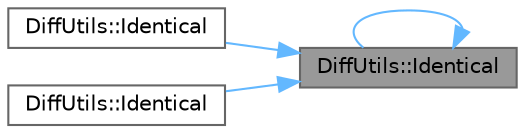 digraph "DiffUtils::Identical"
{
 // INTERACTIVE_SVG=YES
 // LATEX_PDF_SIZE
  bgcolor="transparent";
  edge [fontname=Helvetica,fontsize=10,labelfontname=Helvetica,labelfontsize=10];
  node [fontname=Helvetica,fontsize=10,shape=box,height=0.2,width=0.4];
  rankdir="RL";
  Node1 [id="Node000001",label="DiffUtils::Identical",height=0.2,width=0.4,color="gray40", fillcolor="grey60", style="filled", fontcolor="black",tooltip="DiffUtils now requires root objects so that object topology can be meaningfully compared."];
  Node1 -> Node1 [id="edge1_Node000001_Node000001",dir="back",color="steelblue1",style="solid",tooltip=" "];
  Node1 -> Node2 [id="edge2_Node000001_Node000002",dir="back",color="steelblue1",style="solid",tooltip=" "];
  Node2 [id="Node000002",label="DiffUtils::Identical",height=0.2,width=0.4,color="grey40", fillcolor="white", style="filled",URL="$d8/d0d/namespaceDiffUtils.html#a4f56d1b459d34d242beaf1eb703c6029",tooltip=" "];
  Node1 -> Node3 [id="edge3_Node000001_Node000003",dir="back",color="steelblue1",style="solid",tooltip=" "];
  Node3 [id="Node000003",label="DiffUtils::Identical",height=0.2,width=0.4,color="grey40", fillcolor="white", style="filled",URL="$d8/d0d/namespaceDiffUtils.html#a5a47ae6620108a6cb21519a7dc256e78",tooltip=" "];
}
